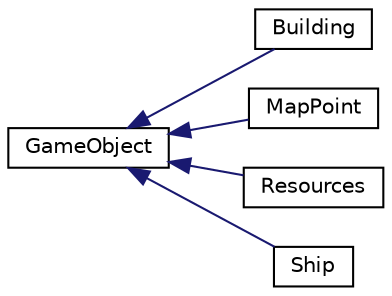 digraph "Graphical Class Hierarchy"
{
  edge [fontname="Helvetica",fontsize="10",labelfontname="Helvetica",labelfontsize="10"];
  node [fontname="Helvetica",fontsize="10",shape=record];
  rankdir="LR";
  Node1 [label="GameObject",height=0.2,width=0.4,color="black", fillcolor="white", style="filled",URL="$classGameObject.html"];
  Node1 -> Node2 [dir="back",color="midnightblue",fontsize="10",style="solid",fontname="Helvetica"];
  Node2 [label="Building",height=0.2,width=0.4,color="black", fillcolor="white", style="filled",URL="$classBuilding.html"];
  Node1 -> Node3 [dir="back",color="midnightblue",fontsize="10",style="solid",fontname="Helvetica"];
  Node3 [label="MapPoint",height=0.2,width=0.4,color="black", fillcolor="white", style="filled",URL="$classMapPoint.html"];
  Node1 -> Node4 [dir="back",color="midnightblue",fontsize="10",style="solid",fontname="Helvetica"];
  Node4 [label="Resources",height=0.2,width=0.4,color="black", fillcolor="white", style="filled",URL="$classResources.html"];
  Node1 -> Node5 [dir="back",color="midnightblue",fontsize="10",style="solid",fontname="Helvetica"];
  Node5 [label="Ship",height=0.2,width=0.4,color="black", fillcolor="white", style="filled",URL="$classShip.html"];
}
